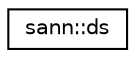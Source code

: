 digraph "Graphical Class Hierarchy"
{
  edge [fontname="Helvetica",fontsize="10",labelfontname="Helvetica",labelfontsize="10"];
  node [fontname="Helvetica",fontsize="10",shape=record];
  rankdir="LR";
  Node0 [label="sann::ds",height=0.2,width=0.4,color="black", fillcolor="white", style="filled",URL="$structsann_1_1ds.html"];
}
